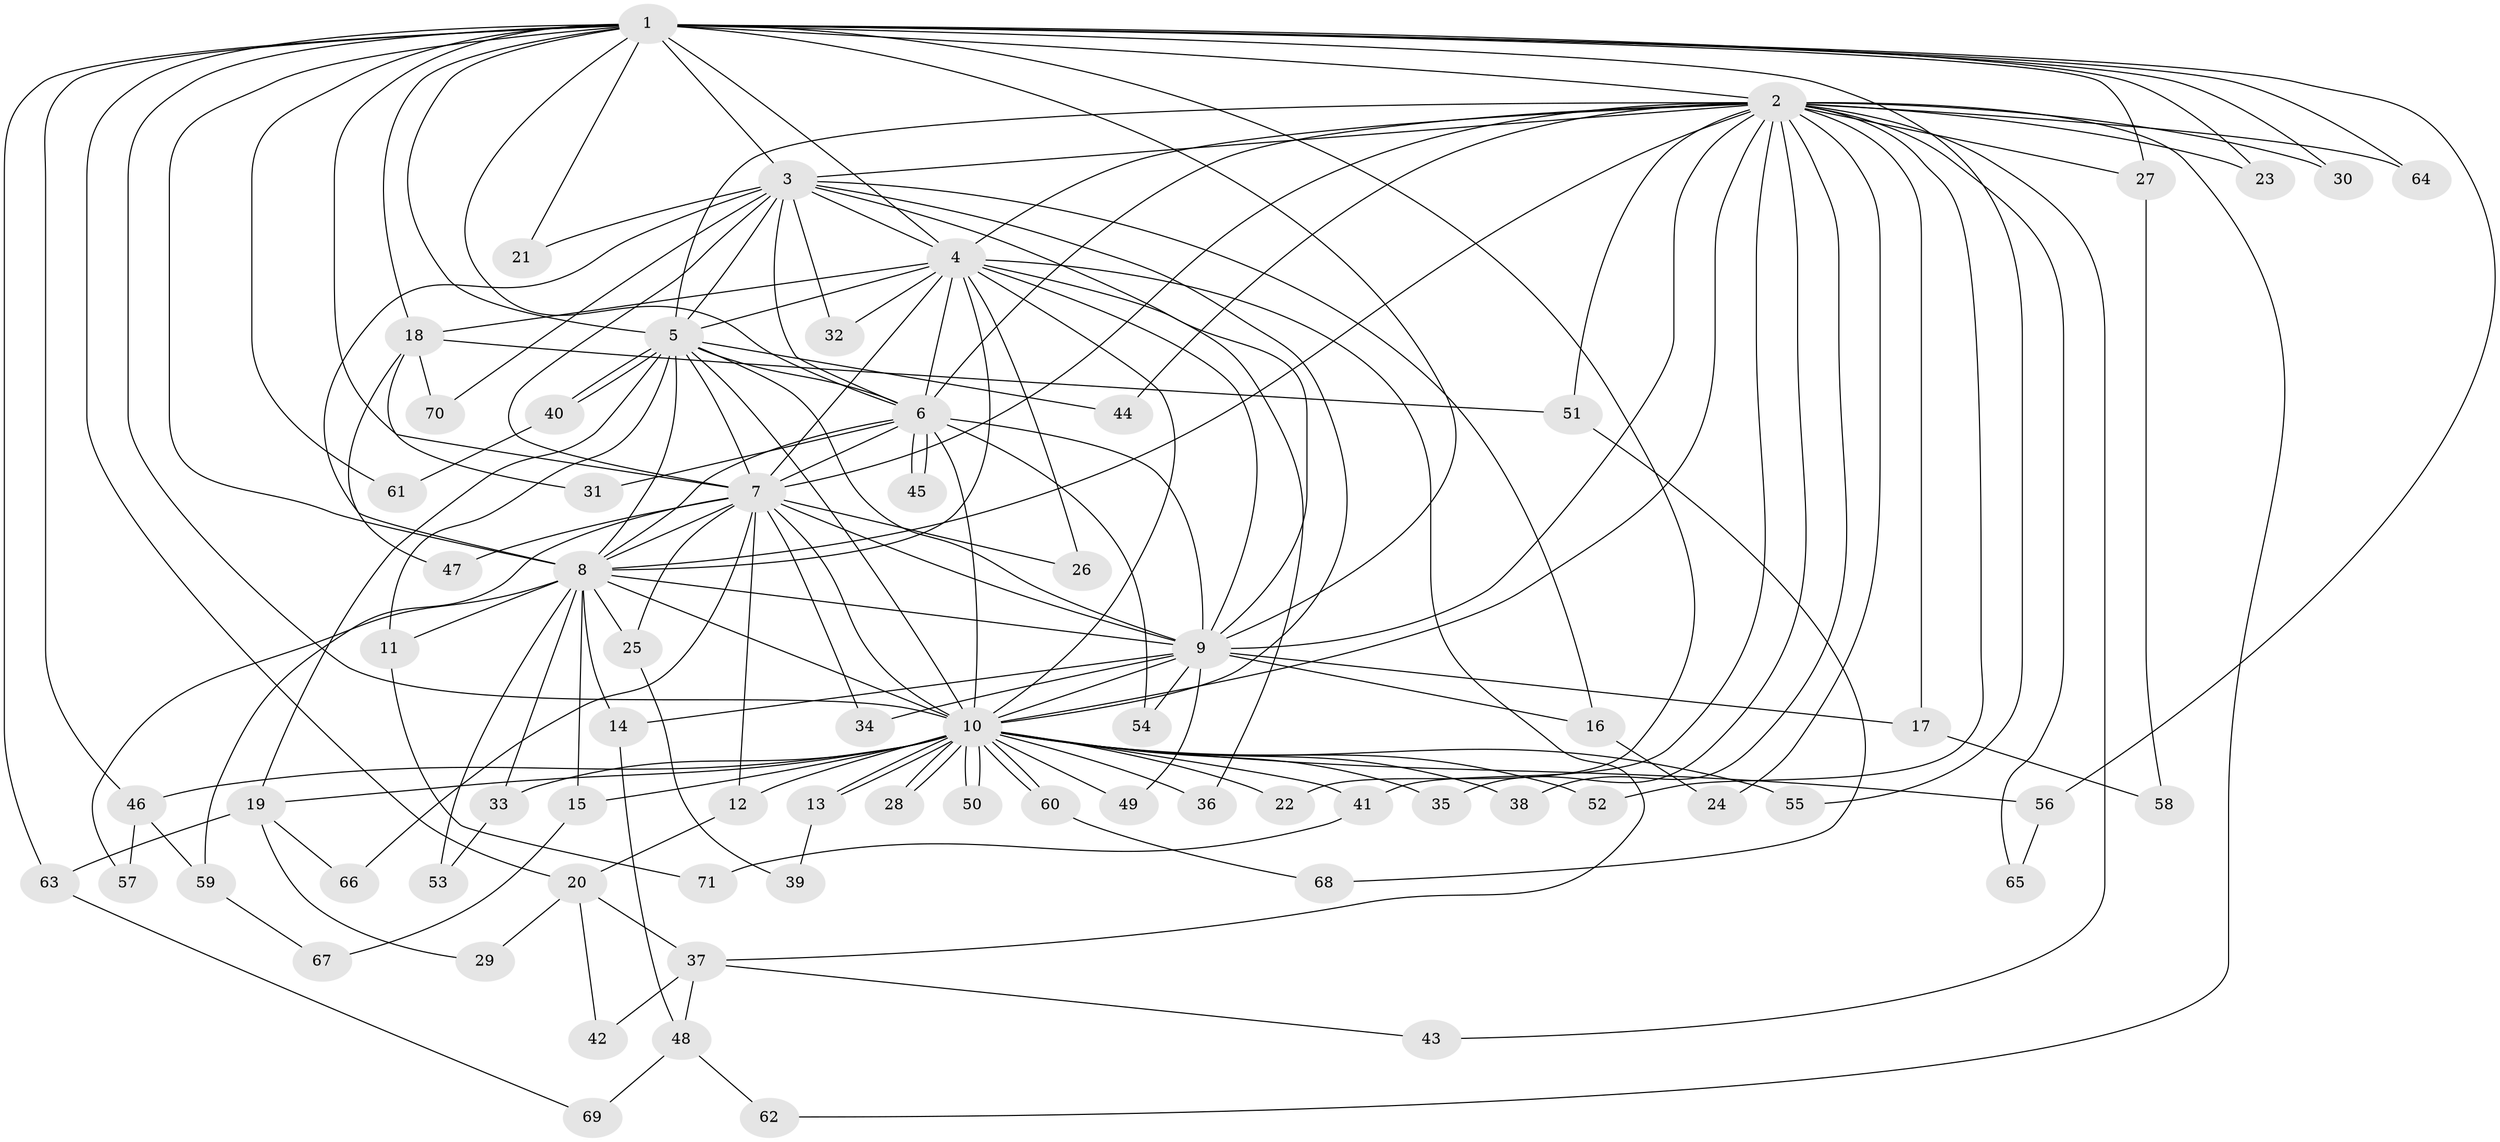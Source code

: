 // coarse degree distribution, {19: 0.047619047619047616, 6: 0.047619047619047616, 8: 0.047619047619047616, 7: 0.09523809523809523, 2: 0.38095238095238093, 4: 0.14285714285714285, 3: 0.14285714285714285, 1: 0.09523809523809523}
// Generated by graph-tools (version 1.1) at 2025/17/03/04/25 18:17:44]
// undirected, 71 vertices, 167 edges
graph export_dot {
graph [start="1"]
  node [color=gray90,style=filled];
  1;
  2;
  3;
  4;
  5;
  6;
  7;
  8;
  9;
  10;
  11;
  12;
  13;
  14;
  15;
  16;
  17;
  18;
  19;
  20;
  21;
  22;
  23;
  24;
  25;
  26;
  27;
  28;
  29;
  30;
  31;
  32;
  33;
  34;
  35;
  36;
  37;
  38;
  39;
  40;
  41;
  42;
  43;
  44;
  45;
  46;
  47;
  48;
  49;
  50;
  51;
  52;
  53;
  54;
  55;
  56;
  57;
  58;
  59;
  60;
  61;
  62;
  63;
  64;
  65;
  66;
  67;
  68;
  69;
  70;
  71;
  1 -- 2;
  1 -- 3;
  1 -- 4;
  1 -- 5;
  1 -- 6;
  1 -- 7;
  1 -- 8;
  1 -- 9;
  1 -- 10;
  1 -- 18;
  1 -- 20;
  1 -- 21;
  1 -- 22;
  1 -- 23;
  1 -- 27;
  1 -- 30;
  1 -- 46;
  1 -- 55;
  1 -- 56;
  1 -- 61;
  1 -- 63;
  1 -- 64;
  2 -- 3;
  2 -- 4;
  2 -- 5;
  2 -- 6;
  2 -- 7;
  2 -- 8;
  2 -- 9;
  2 -- 10;
  2 -- 17;
  2 -- 23;
  2 -- 24;
  2 -- 27;
  2 -- 30;
  2 -- 35;
  2 -- 38;
  2 -- 41;
  2 -- 43;
  2 -- 44;
  2 -- 51;
  2 -- 52;
  2 -- 62;
  2 -- 64;
  2 -- 65;
  3 -- 4;
  3 -- 5;
  3 -- 6;
  3 -- 7;
  3 -- 8;
  3 -- 9;
  3 -- 10;
  3 -- 16;
  3 -- 21;
  3 -- 32;
  3 -- 70;
  4 -- 5;
  4 -- 6;
  4 -- 7;
  4 -- 8;
  4 -- 9;
  4 -- 10;
  4 -- 18;
  4 -- 26;
  4 -- 32;
  4 -- 36;
  4 -- 37;
  5 -- 6;
  5 -- 7;
  5 -- 8;
  5 -- 9;
  5 -- 10;
  5 -- 11;
  5 -- 19;
  5 -- 40;
  5 -- 40;
  5 -- 44;
  6 -- 7;
  6 -- 8;
  6 -- 9;
  6 -- 10;
  6 -- 31;
  6 -- 45;
  6 -- 45;
  6 -- 54;
  7 -- 8;
  7 -- 9;
  7 -- 10;
  7 -- 12;
  7 -- 25;
  7 -- 26;
  7 -- 34;
  7 -- 47;
  7 -- 59;
  7 -- 66;
  8 -- 9;
  8 -- 10;
  8 -- 11;
  8 -- 14;
  8 -- 15;
  8 -- 25;
  8 -- 33;
  8 -- 53;
  8 -- 57;
  9 -- 10;
  9 -- 14;
  9 -- 16;
  9 -- 17;
  9 -- 34;
  9 -- 49;
  9 -- 54;
  10 -- 12;
  10 -- 13;
  10 -- 13;
  10 -- 15;
  10 -- 19;
  10 -- 22;
  10 -- 28;
  10 -- 28;
  10 -- 33;
  10 -- 35;
  10 -- 36;
  10 -- 38;
  10 -- 41;
  10 -- 46;
  10 -- 49;
  10 -- 50;
  10 -- 50;
  10 -- 52;
  10 -- 55;
  10 -- 56;
  10 -- 60;
  10 -- 60;
  11 -- 71;
  12 -- 20;
  13 -- 39;
  14 -- 48;
  15 -- 67;
  16 -- 24;
  17 -- 58;
  18 -- 31;
  18 -- 47;
  18 -- 51;
  18 -- 70;
  19 -- 29;
  19 -- 63;
  19 -- 66;
  20 -- 29;
  20 -- 37;
  20 -- 42;
  25 -- 39;
  27 -- 58;
  33 -- 53;
  37 -- 42;
  37 -- 43;
  37 -- 48;
  40 -- 61;
  41 -- 71;
  46 -- 57;
  46 -- 59;
  48 -- 62;
  48 -- 69;
  51 -- 68;
  56 -- 65;
  59 -- 67;
  60 -- 68;
  63 -- 69;
}
